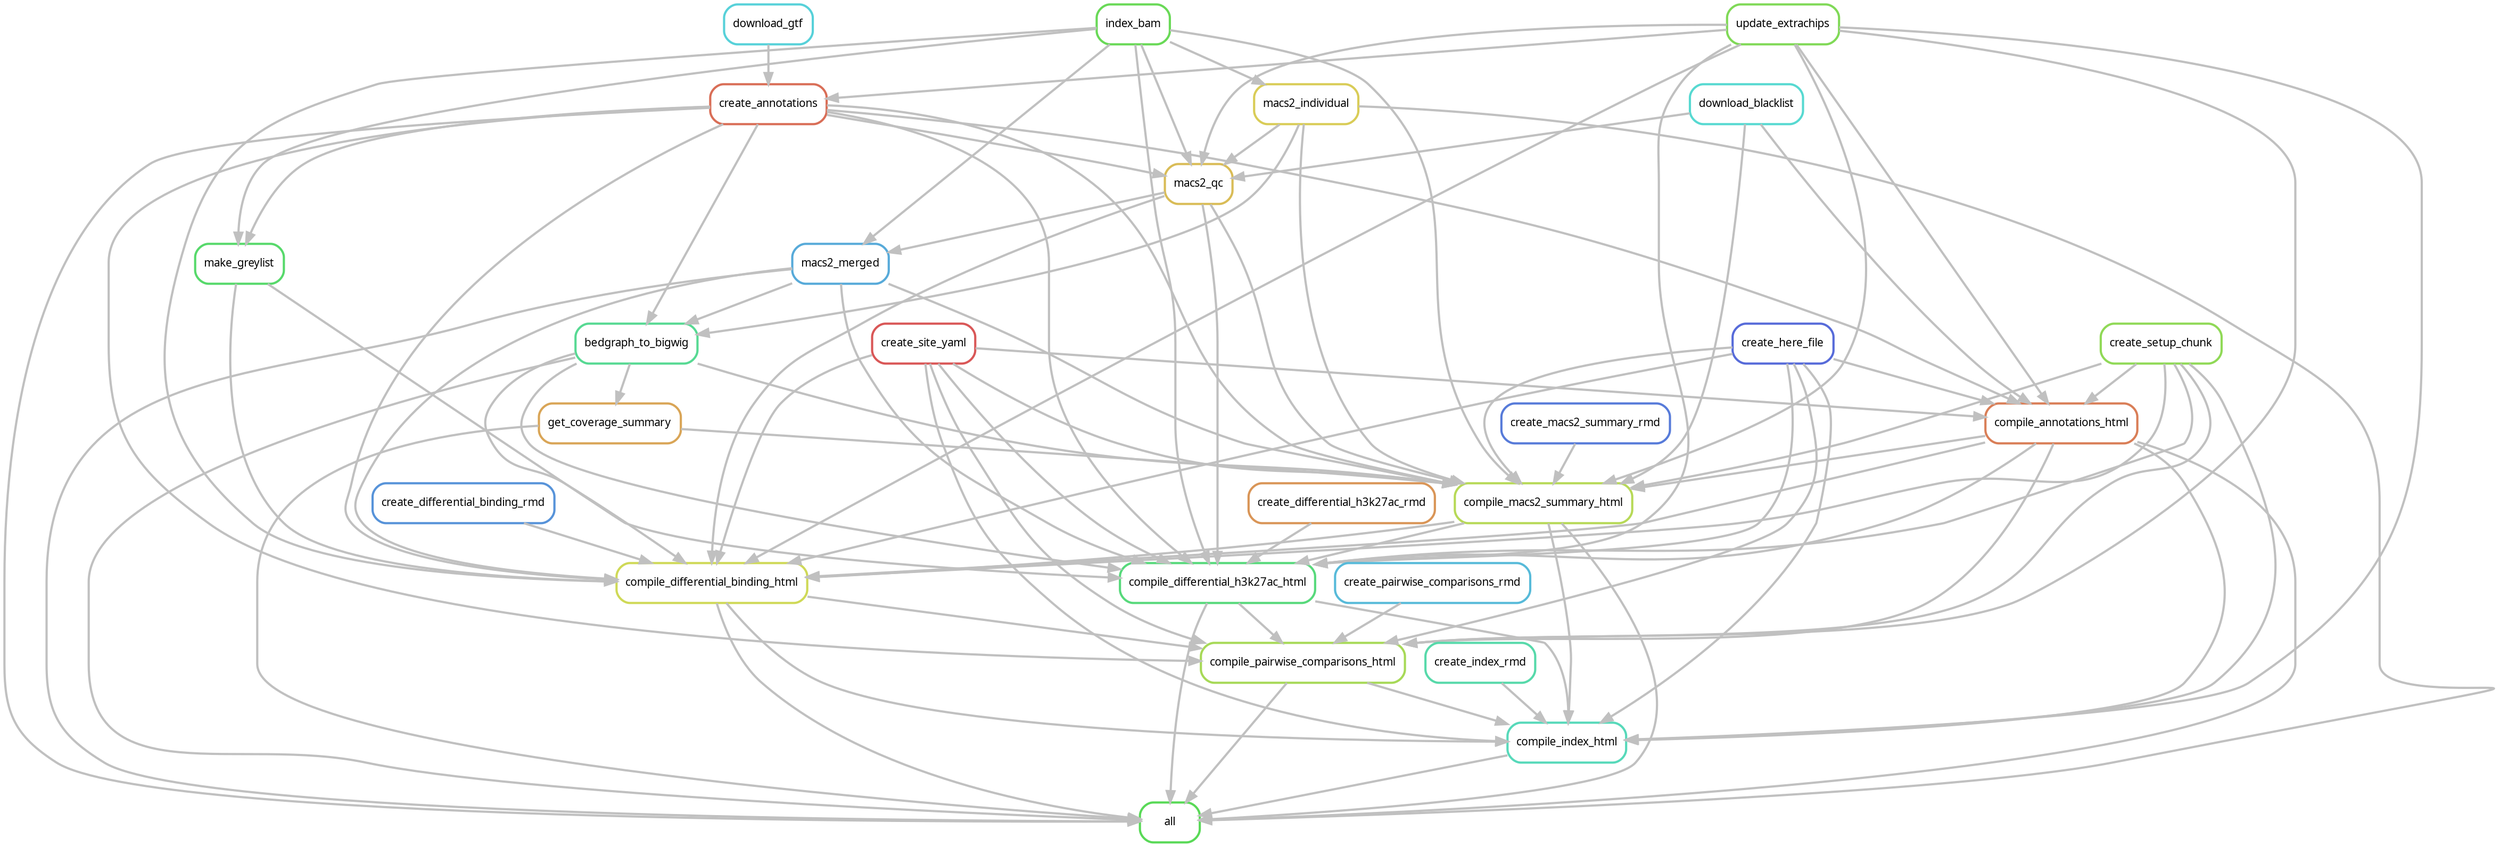 digraph snakemake_dag {
    graph[bgcolor=white, margin=0];
    node[shape=box, style=rounded, fontname=sans,                 fontsize=10, penwidth=2];
    edge[penwidth=2, color=grey];
	0[label = "all", color = "0.33 0.6 0.85", style="rounded"];
	1[label = "create_annotations", color = "0.03 0.6 0.85", style="rounded"];
	2[label = "update_extrachips", color = "0.28 0.6 0.85", style="rounded"];
	3[label = "download_gtf", color = "0.51 0.6 0.85", style="rounded"];
	4[label = "compile_annotations_html", color = "0.05 0.6 0.85", style="rounded"];
	5[label = "download_blacklist", color = "0.49 0.6 0.85", style="rounded"];
	6[label = "create_here_file", color = "0.64 0.6 0.85", style="rounded"];
	7[label = "create_setup_chunk", color = "0.26 0.6 0.85", style="rounded"];
	8[label = "create_site_yaml", color = "0.00 0.6 0.85", style="rounded"];
	9[label = "compile_macs2_summary_html", color = "0.21 0.6 0.85", style="rounded"];
	10[label = "index_bam", color = "0.31 0.6 0.85", style="rounded"];
	11[label = "bedgraph_to_bigwig", color = "0.41 0.6 0.85", style="rounded"];
	12[label = "macs2_merged", color = "0.56 0.6 0.85", style="rounded"];
	13[label = "macs2_qc", color = "0.13 0.6 0.85", style="rounded"];
	14[label = "macs2_individual", color = "0.15 0.6 0.85", style="rounded"];
	15[label = "get_coverage_summary", color = "0.10 0.6 0.85", style="rounded"];
	16[label = "create_macs2_summary_rmd", color = "0.62 0.6 0.85", style="rounded"];
	17[label = "compile_differential_binding_html", color = "0.18 0.6 0.85", style="rounded"];
	18[label = "make_greylist", color = "0.36 0.6 0.85", style="rounded"];
	19[label = "create_differential_binding_rmd", color = "0.59 0.6 0.85", style="rounded"];
	20[label = "compile_differential_h3k27ac_html", color = "0.38 0.6 0.85", style="rounded"];
	21[label = "create_differential_h3k27ac_rmd", color = "0.08 0.6 0.85", style="rounded"];
	22[label = "compile_pairwise_comparisons_html", color = "0.23 0.6 0.85", style="rounded"];
	23[label = "create_pairwise_comparisons_rmd", color = "0.54 0.6 0.85", style="rounded"];
	24[label = "compile_index_html", color = "0.46 0.6 0.85", style="rounded"];
	25[label = "create_index_rmd", color = "0.44 0.6 0.85", style="rounded"];
	9 -> 0
	1 -> 0
	22 -> 0
	4 -> 0
	12 -> 0
	24 -> 0
	15 -> 0
	14 -> 0
	20 -> 0
	11 -> 0
	17 -> 0
	3 -> 1
	2 -> 1
	8 -> 4
	1 -> 4
	2 -> 4
	7 -> 4
	6 -> 4
	5 -> 4
	8 -> 9
	1 -> 9
	4 -> 9
	2 -> 9
	12 -> 9
	7 -> 9
	10 -> 9
	15 -> 9
	16 -> 9
	13 -> 9
	6 -> 9
	14 -> 9
	11 -> 9
	5 -> 9
	12 -> 11
	1 -> 11
	14 -> 11
	13 -> 12
	10 -> 12
	1 -> 13
	2 -> 13
	10 -> 13
	14 -> 13
	5 -> 13
	10 -> 14
	11 -> 15
	8 -> 17
	1 -> 17
	9 -> 17
	4 -> 17
	2 -> 17
	12 -> 17
	19 -> 17
	7 -> 17
	10 -> 17
	6 -> 17
	13 -> 17
	18 -> 17
	11 -> 17
	1 -> 18
	10 -> 18
	8 -> 20
	1 -> 20
	9 -> 20
	4 -> 20
	2 -> 20
	12 -> 20
	21 -> 20
	7 -> 20
	10 -> 20
	6 -> 20
	13 -> 20
	18 -> 20
	11 -> 20
	8 -> 22
	1 -> 22
	4 -> 22
	2 -> 22
	23 -> 22
	7 -> 22
	6 -> 22
	20 -> 22
	17 -> 22
	8 -> 24
	9 -> 24
	22 -> 24
	4 -> 24
	2 -> 24
	7 -> 24
	6 -> 24
	20 -> 24
	25 -> 24
	17 -> 24
}            
